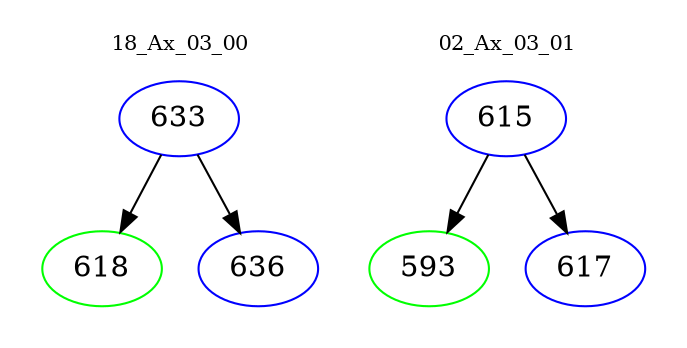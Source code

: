 digraph{
subgraph cluster_0 {
color = white
label = "18_Ax_03_00";
fontsize=10;
T0_633 [label="633", color="blue"]
T0_633 -> T0_618 [color="black"]
T0_618 [label="618", color="green"]
T0_633 -> T0_636 [color="black"]
T0_636 [label="636", color="blue"]
}
subgraph cluster_1 {
color = white
label = "02_Ax_03_01";
fontsize=10;
T1_615 [label="615", color="blue"]
T1_615 -> T1_593 [color="black"]
T1_593 [label="593", color="green"]
T1_615 -> T1_617 [color="black"]
T1_617 [label="617", color="blue"]
}
}
